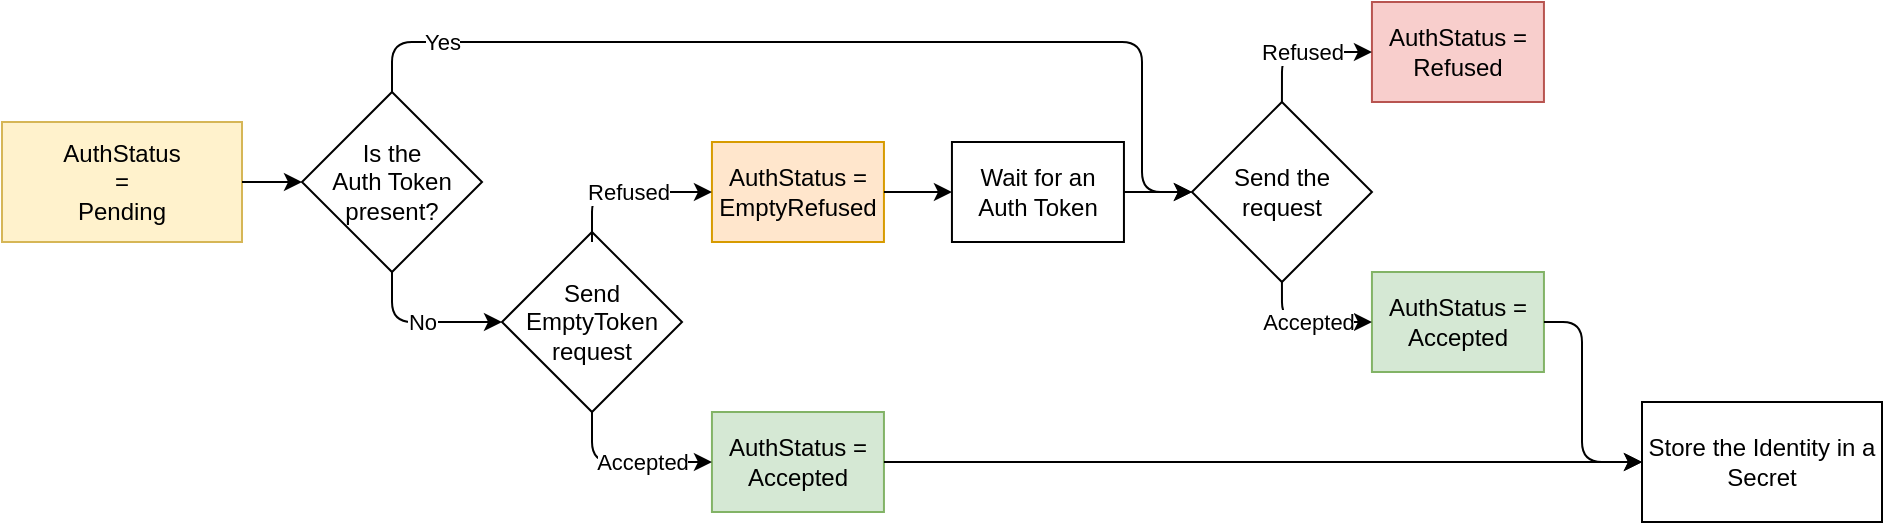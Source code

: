 <mxfile version="14.2.9" type="google"><diagram id="C5RBs43oDa-KdzZeNtuy" name="Page-1"><mxGraphModel dx="2249" dy="731" grid="1" gridSize="10" guides="1" tooltips="1" connect="1" arrows="1" fold="1" page="1" pageScale="1" pageWidth="827" pageHeight="1169" math="0" shadow="0"><root><mxCell id="WIyWlLk6GJQsqaUBKTNV-0"/><mxCell id="WIyWlLk6GJQsqaUBKTNV-1" parent="WIyWlLk6GJQsqaUBKTNV-0"/><mxCell id="7vUTfT8spcJqPwB5sWx8-0" value="AuthStatus&lt;br&gt;=&lt;br&gt;Pending" style="whiteSpace=wrap;html=1;fillColor=#fff2cc;strokeColor=#d6b656;" parent="WIyWlLk6GJQsqaUBKTNV-1" vertex="1"><mxGeometry x="-60" y="80" width="120" height="60" as="geometry"/></mxCell><mxCell id="7vUTfT8spcJqPwB5sWx8-1" value="Send EmptyToken request" style="rhombus;whiteSpace=wrap;html=1;" parent="WIyWlLk6GJQsqaUBKTNV-1" vertex="1"><mxGeometry x="190" y="135" width="90" height="90" as="geometry"/></mxCell><mxCell id="7vUTfT8spcJqPwB5sWx8-3" value="AuthStatus = Accepted" style="whiteSpace=wrap;html=1;fillColor=#d5e8d4;strokeColor=#82b366;" parent="WIyWlLk6GJQsqaUBKTNV-1" vertex="1"><mxGeometry x="294.97" y="225" width="86" height="50" as="geometry"/></mxCell><mxCell id="7vUTfT8spcJqPwB5sWx8-4" value="AuthStatus = EmptyRefused" style="whiteSpace=wrap;html=1;fillColor=#ffe6cc;strokeColor=#d79b00;" parent="WIyWlLk6GJQsqaUBKTNV-1" vertex="1"><mxGeometry x="294.97" y="90" width="86" height="50" as="geometry"/></mxCell><mxCell id="7vUTfT8spcJqPwB5sWx8-6" value="" style="endArrow=classic;html=1;entryX=0;entryY=0.5;entryDx=0;entryDy=0;" parent="WIyWlLk6GJQsqaUBKTNV-1" target="7vUTfT8spcJqPwB5sWx8-4" edge="1"><mxGeometry relative="1" as="geometry"><mxPoint x="235" y="140" as="sourcePoint"/><mxPoint x="430" y="270" as="targetPoint"/><Array as="points"><mxPoint x="235" y="115"/></Array></mxGeometry></mxCell><mxCell id="7vUTfT8spcJqPwB5sWx8-7" value="Refused" style="edgeLabel;resizable=0;html=1;align=center;verticalAlign=middle;" parent="7vUTfT8spcJqPwB5sWx8-6" connectable="0" vertex="1"><mxGeometry relative="1" as="geometry"/></mxCell><mxCell id="7vUTfT8spcJqPwB5sWx8-8" value="" style="endArrow=classic;html=1;entryX=0;entryY=0.5;entryDx=0;entryDy=0;exitX=0.5;exitY=1;exitDx=0;exitDy=0;" parent="WIyWlLk6GJQsqaUBKTNV-1" source="7vUTfT8spcJqPwB5sWx8-1" target="7vUTfT8spcJqPwB5sWx8-3" edge="1"><mxGeometry relative="1" as="geometry"><mxPoint x="190" y="230" as="sourcePoint"/><mxPoint x="430" y="270" as="targetPoint"/><Array as="points"><mxPoint x="235" y="250"/></Array></mxGeometry></mxCell><mxCell id="7vUTfT8spcJqPwB5sWx8-9" value="Accepted" style="edgeLabel;resizable=0;html=1;align=center;verticalAlign=middle;" parent="7vUTfT8spcJqPwB5sWx8-8" connectable="0" vertex="1"><mxGeometry relative="1" as="geometry"><mxPoint x="7.62" as="offset"/></mxGeometry></mxCell><mxCell id="7vUTfT8spcJqPwB5sWx8-10" value="Wait for an Auth Token" style="whiteSpace=wrap;html=1;" parent="WIyWlLk6GJQsqaUBKTNV-1" vertex="1"><mxGeometry x="414.97" y="90" width="86" height="50" as="geometry"/></mxCell><mxCell id="7vUTfT8spcJqPwB5sWx8-11" value="" style="endArrow=classic;html=1;exitX=1;exitY=0.5;exitDx=0;exitDy=0;entryX=0;entryY=0.5;entryDx=0;entryDy=0;" parent="WIyWlLk6GJQsqaUBKTNV-1" source="7vUTfT8spcJqPwB5sWx8-4" target="7vUTfT8spcJqPwB5sWx8-10" edge="1"><mxGeometry width="50" height="50" relative="1" as="geometry"><mxPoint x="404.97" y="195" as="sourcePoint"/><mxPoint x="454.97" y="145" as="targetPoint"/></mxGeometry></mxCell><mxCell id="7vUTfT8spcJqPwB5sWx8-12" value="Send the request" style="rhombus;whiteSpace=wrap;html=1;" parent="WIyWlLk6GJQsqaUBKTNV-1" vertex="1"><mxGeometry x="534.97" y="70" width="90" height="90" as="geometry"/></mxCell><mxCell id="7vUTfT8spcJqPwB5sWx8-13" value="" style="endArrow=classic;html=1;exitX=1;exitY=0.5;exitDx=0;exitDy=0;entryX=0;entryY=0.5;entryDx=0;entryDy=0;" parent="WIyWlLk6GJQsqaUBKTNV-1" source="7vUTfT8spcJqPwB5sWx8-10" target="7vUTfT8spcJqPwB5sWx8-12" edge="1"><mxGeometry width="50" height="50" relative="1" as="geometry"><mxPoint x="404.97" y="205" as="sourcePoint"/><mxPoint x="454.97" y="155" as="targetPoint"/></mxGeometry></mxCell><mxCell id="7vUTfT8spcJqPwB5sWx8-14" value="AuthStatus = Accepted" style="whiteSpace=wrap;html=1;fillColor=#d5e8d4;strokeColor=#82b366;" parent="WIyWlLk6GJQsqaUBKTNV-1" vertex="1"><mxGeometry x="624.97" y="155" width="86" height="50" as="geometry"/></mxCell><mxCell id="7vUTfT8spcJqPwB5sWx8-15" value="AuthStatus = Refused" style="whiteSpace=wrap;html=1;fillColor=#f8cecc;strokeColor=#b85450;" parent="WIyWlLk6GJQsqaUBKTNV-1" vertex="1"><mxGeometry x="624.97" y="20" width="86" height="50" as="geometry"/></mxCell><mxCell id="7vUTfT8spcJqPwB5sWx8-16" value="" style="endArrow=classic;html=1;exitX=0.5;exitY=1;exitDx=0;exitDy=0;entryX=0;entryY=0.5;entryDx=0;entryDy=0;" parent="WIyWlLk6GJQsqaUBKTNV-1" source="7vUTfT8spcJqPwB5sWx8-12" target="7vUTfT8spcJqPwB5sWx8-14" edge="1"><mxGeometry relative="1" as="geometry"><mxPoint x="564.97" y="45" as="sourcePoint"/><mxPoint x="609.97" y="20" as="targetPoint"/><Array as="points"><mxPoint x="580" y="180"/></Array></mxGeometry></mxCell><mxCell id="7vUTfT8spcJqPwB5sWx8-17" value="Accepted" style="edgeLabel;resizable=0;html=1;align=center;verticalAlign=middle;" parent="7vUTfT8spcJqPwB5sWx8-16" connectable="0" vertex="1"><mxGeometry relative="1" as="geometry"/></mxCell><mxCell id="7vUTfT8spcJqPwB5sWx8-18" value="" style="endArrow=classic;html=1;entryX=0;entryY=0.5;entryDx=0;entryDy=0;exitX=0.5;exitY=0;exitDx=0;exitDy=0;" parent="WIyWlLk6GJQsqaUBKTNV-1" source="7vUTfT8spcJqPwB5sWx8-12" target="7vUTfT8spcJqPwB5sWx8-15" edge="1"><mxGeometry relative="1" as="geometry"><mxPoint x="600" y="60" as="sourcePoint"/><mxPoint x="304.97" y="125" as="targetPoint"/><Array as="points"><mxPoint x="580" y="45"/></Array></mxGeometry></mxCell><mxCell id="7vUTfT8spcJqPwB5sWx8-19" value="Refused" style="edgeLabel;resizable=0;html=1;align=center;verticalAlign=middle;" parent="7vUTfT8spcJqPwB5sWx8-18" connectable="0" vertex="1"><mxGeometry relative="1" as="geometry"/></mxCell><mxCell id="7vUTfT8spcJqPwB5sWx8-20" value="Store the Identity in a Secret" style="whiteSpace=wrap;html=1;" parent="WIyWlLk6GJQsqaUBKTNV-1" vertex="1"><mxGeometry x="760" y="220" width="120" height="60" as="geometry"/></mxCell><mxCell id="7vUTfT8spcJqPwB5sWx8-21" value="" style="endArrow=classic;html=1;exitX=1;exitY=0.5;exitDx=0;exitDy=0;entryX=0;entryY=0.5;entryDx=0;entryDy=0;" parent="WIyWlLk6GJQsqaUBKTNV-1" source="7vUTfT8spcJqPwB5sWx8-3" target="7vUTfT8spcJqPwB5sWx8-20" edge="1"><mxGeometry width="50" height="50" relative="1" as="geometry"><mxPoint x="390" y="340" as="sourcePoint"/><mxPoint x="440" y="290" as="targetPoint"/></mxGeometry></mxCell><mxCell id="7vUTfT8spcJqPwB5sWx8-22" value="" style="endArrow=classic;html=1;exitX=1;exitY=0.5;exitDx=0;exitDy=0;entryX=0;entryY=0.5;entryDx=0;entryDy=0;" parent="WIyWlLk6GJQsqaUBKTNV-1" source="7vUTfT8spcJqPwB5sWx8-14" target="7vUTfT8spcJqPwB5sWx8-20" edge="1"><mxGeometry width="50" height="50" relative="1" as="geometry"><mxPoint x="390" y="340" as="sourcePoint"/><mxPoint x="440" y="290" as="targetPoint"/><Array as="points"><mxPoint x="730" y="180"/><mxPoint x="730" y="250"/></Array></mxGeometry></mxCell><mxCell id="JHRCnBAV9RH2zDzvOnDt-0" value="Is the&lt;br&gt;Auth Token&lt;br&gt;present?" style="rhombus;whiteSpace=wrap;html=1;" parent="WIyWlLk6GJQsqaUBKTNV-1" vertex="1"><mxGeometry x="90" y="65" width="90" height="90" as="geometry"/></mxCell><mxCell id="JHRCnBAV9RH2zDzvOnDt-1" value="" style="endArrow=classic;html=1;exitX=1;exitY=0.5;exitDx=0;exitDy=0;entryX=0;entryY=0.5;entryDx=0;entryDy=0;" parent="WIyWlLk6GJQsqaUBKTNV-1" source="7vUTfT8spcJqPwB5sWx8-0" target="JHRCnBAV9RH2zDzvOnDt-0" edge="1"><mxGeometry width="50" height="50" relative="1" as="geometry"><mxPoint x="-40.0" y="180" as="sourcePoint"/><mxPoint x="190" y="180" as="targetPoint"/></mxGeometry></mxCell><mxCell id="JHRCnBAV9RH2zDzvOnDt-2" value="" style="endArrow=classic;html=1;exitX=0.5;exitY=0;exitDx=0;exitDy=0;entryX=0;entryY=0.5;entryDx=0;entryDy=0;rounded=1;" parent="WIyWlLk6GJQsqaUBKTNV-1" source="JHRCnBAV9RH2zDzvOnDt-0" target="7vUTfT8spcJqPwB5sWx8-12" edge="1"><mxGeometry relative="1" as="geometry"><mxPoint x="245" y="145" as="sourcePoint"/><mxPoint x="300" y="30" as="targetPoint"/><Array as="points"><mxPoint x="135" y="40"/><mxPoint x="510" y="40"/><mxPoint x="510" y="115"/></Array></mxGeometry></mxCell><mxCell id="JHRCnBAV9RH2zDzvOnDt-3" value="Yes" style="edgeLabel;resizable=0;html=1;align=center;verticalAlign=middle;" parent="JHRCnBAV9RH2zDzvOnDt-2" connectable="0" vertex="1"><mxGeometry relative="1" as="geometry"><mxPoint x="-200" as="offset"/></mxGeometry></mxCell><mxCell id="JHRCnBAV9RH2zDzvOnDt-4" value="" style="endArrow=classic;html=1;exitX=0.5;exitY=1;exitDx=0;exitDy=0;entryX=0;entryY=0.5;entryDx=0;entryDy=0;" parent="WIyWlLk6GJQsqaUBKTNV-1" source="JHRCnBAV9RH2zDzvOnDt-0" target="7vUTfT8spcJqPwB5sWx8-1" edge="1"><mxGeometry relative="1" as="geometry"><mxPoint x="255" y="155" as="sourcePoint"/><mxPoint x="90" y="270" as="targetPoint"/><Array as="points"><mxPoint x="135" y="180"/></Array></mxGeometry></mxCell><mxCell id="JHRCnBAV9RH2zDzvOnDt-5" value="No" style="edgeLabel;resizable=0;html=1;align=center;verticalAlign=middle;" parent="JHRCnBAV9RH2zDzvOnDt-4" connectable="0" vertex="1"><mxGeometry relative="1" as="geometry"/></mxCell></root></mxGraphModel></diagram></mxfile>